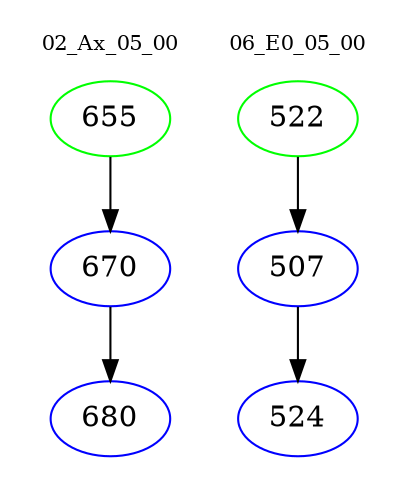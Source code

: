 digraph{
subgraph cluster_0 {
color = white
label = "02_Ax_05_00";
fontsize=10;
T0_655 [label="655", color="green"]
T0_655 -> T0_670 [color="black"]
T0_670 [label="670", color="blue"]
T0_670 -> T0_680 [color="black"]
T0_680 [label="680", color="blue"]
}
subgraph cluster_1 {
color = white
label = "06_E0_05_00";
fontsize=10;
T1_522 [label="522", color="green"]
T1_522 -> T1_507 [color="black"]
T1_507 [label="507", color="blue"]
T1_507 -> T1_524 [color="black"]
T1_524 [label="524", color="blue"]
}
}
